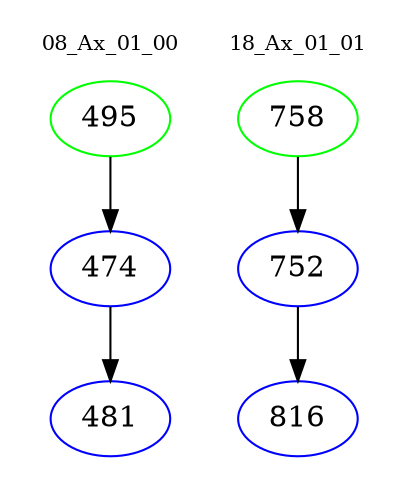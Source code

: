 digraph{
subgraph cluster_0 {
color = white
label = "08_Ax_01_00";
fontsize=10;
T0_495 [label="495", color="green"]
T0_495 -> T0_474 [color="black"]
T0_474 [label="474", color="blue"]
T0_474 -> T0_481 [color="black"]
T0_481 [label="481", color="blue"]
}
subgraph cluster_1 {
color = white
label = "18_Ax_01_01";
fontsize=10;
T1_758 [label="758", color="green"]
T1_758 -> T1_752 [color="black"]
T1_752 [label="752", color="blue"]
T1_752 -> T1_816 [color="black"]
T1_816 [label="816", color="blue"]
}
}
